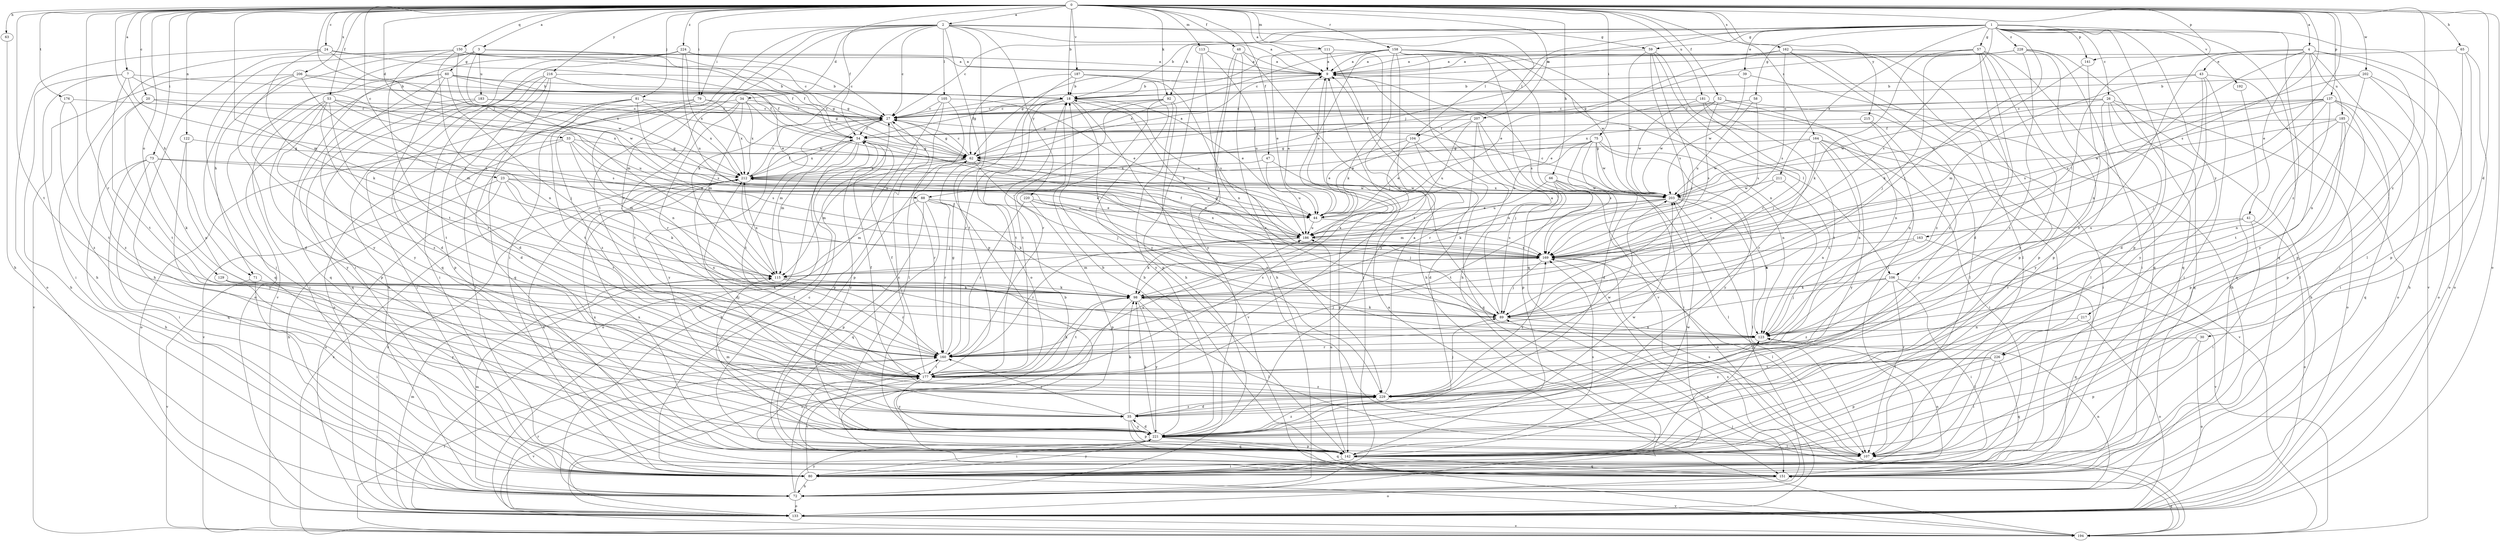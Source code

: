 strict digraph  {
0;
1;
2;
3;
4;
7;
9;
18;
20;
23;
24;
26;
27;
30;
33;
34;
35;
39;
41;
43;
44;
47;
48;
52;
53;
54;
57;
58;
59;
60;
62;
63;
65;
66;
71;
72;
73;
75;
79;
80;
81;
88;
89;
92;
98;
104;
105;
106;
107;
111;
113;
115;
122;
123;
129;
133;
137;
141;
142;
150;
151;
158;
160;
162;
163;
164;
169;
176;
177;
181;
183;
185;
186;
187;
192;
194;
202;
203;
206;
207;
211;
212;
215;
216;
217;
220;
221;
224;
226;
228;
229;
0 -> 2  [label=a];
0 -> 3  [label=a];
0 -> 4  [label=a];
0 -> 7  [label=a];
0 -> 9  [label=a];
0 -> 18  [label=b];
0 -> 20  [label=c];
0 -> 23  [label=c];
0 -> 24  [label=c];
0 -> 30  [label=d];
0 -> 33  [label=d];
0 -> 47  [label=f];
0 -> 48  [label=f];
0 -> 52  [label=f];
0 -> 53  [label=f];
0 -> 54  [label=f];
0 -> 63  [label=h];
0 -> 65  [label=h];
0 -> 66  [label=h];
0 -> 71  [label=h];
0 -> 73  [label=i];
0 -> 75  [label=i];
0 -> 79  [label=i];
0 -> 81  [label=j];
0 -> 88  [label=j];
0 -> 92  [label=k];
0 -> 111  [label=m];
0 -> 113  [label=m];
0 -> 115  [label=m];
0 -> 122  [label=n];
0 -> 129  [label=o];
0 -> 133  [label=o];
0 -> 137  [label=p];
0 -> 141  [label=p];
0 -> 150  [label=q];
0 -> 158  [label=r];
0 -> 160  [label=r];
0 -> 162  [label=s];
0 -> 163  [label=s];
0 -> 164  [label=s];
0 -> 169  [label=s];
0 -> 176  [label=t];
0 -> 177  [label=t];
0 -> 181  [label=u];
0 -> 187  [label=v];
0 -> 202  [label=w];
0 -> 206  [label=x];
0 -> 207  [label=x];
0 -> 215  [label=y];
0 -> 216  [label=y];
0 -> 224  [label=z];
0 -> 226  [label=z];
1 -> 18  [label=b];
1 -> 26  [label=c];
1 -> 27  [label=c];
1 -> 39  [label=e];
1 -> 57  [label=g];
1 -> 58  [label=g];
1 -> 59  [label=g];
1 -> 88  [label=j];
1 -> 89  [label=j];
1 -> 92  [label=k];
1 -> 104  [label=l];
1 -> 141  [label=p];
1 -> 142  [label=p];
1 -> 151  [label=q];
1 -> 169  [label=s];
1 -> 192  [label=v];
1 -> 194  [label=v];
1 -> 211  [label=x];
1 -> 217  [label=y];
1 -> 226  [label=z];
1 -> 228  [label=z];
2 -> 9  [label=a];
2 -> 27  [label=c];
2 -> 34  [label=d];
2 -> 59  [label=g];
2 -> 79  [label=i];
2 -> 80  [label=i];
2 -> 98  [label=k];
2 -> 104  [label=l];
2 -> 105  [label=l];
2 -> 133  [label=o];
2 -> 142  [label=p];
2 -> 160  [label=r];
2 -> 177  [label=t];
2 -> 220  [label=y];
3 -> 27  [label=c];
3 -> 60  [label=g];
3 -> 62  [label=g];
3 -> 71  [label=h];
3 -> 183  [label=u];
3 -> 212  [label=x];
3 -> 221  [label=y];
4 -> 41  [label=e];
4 -> 43  [label=e];
4 -> 80  [label=i];
4 -> 89  [label=j];
4 -> 106  [label=l];
4 -> 133  [label=o];
4 -> 142  [label=p];
4 -> 185  [label=u];
4 -> 221  [label=y];
4 -> 229  [label=z];
7 -> 18  [label=b];
7 -> 72  [label=h];
7 -> 80  [label=i];
7 -> 169  [label=s];
7 -> 177  [label=t];
7 -> 203  [label=w];
9 -> 18  [label=b];
9 -> 80  [label=i];
9 -> 106  [label=l];
9 -> 169  [label=s];
18 -> 27  [label=c];
18 -> 44  [label=e];
18 -> 54  [label=f];
18 -> 107  [label=l];
18 -> 160  [label=r];
18 -> 177  [label=t];
18 -> 186  [label=u];
18 -> 229  [label=z];
20 -> 27  [label=c];
20 -> 169  [label=s];
20 -> 177  [label=t];
20 -> 229  [label=z];
23 -> 44  [label=e];
23 -> 72  [label=h];
23 -> 98  [label=k];
23 -> 133  [label=o];
23 -> 160  [label=r];
23 -> 203  [label=w];
24 -> 9  [label=a];
24 -> 54  [label=f];
24 -> 72  [label=h];
24 -> 98  [label=k];
24 -> 133  [label=o];
24 -> 203  [label=w];
26 -> 27  [label=c];
26 -> 54  [label=f];
26 -> 72  [label=h];
26 -> 107  [label=l];
26 -> 133  [label=o];
26 -> 151  [label=q];
26 -> 203  [label=w];
26 -> 221  [label=y];
27 -> 54  [label=f];
27 -> 62  [label=g];
27 -> 115  [label=m];
27 -> 142  [label=p];
27 -> 177  [label=t];
27 -> 221  [label=y];
30 -> 133  [label=o];
30 -> 142  [label=p];
30 -> 160  [label=r];
33 -> 62  [label=g];
33 -> 115  [label=m];
33 -> 133  [label=o];
33 -> 169  [label=s];
33 -> 186  [label=u];
33 -> 194  [label=v];
34 -> 27  [label=c];
34 -> 44  [label=e];
34 -> 115  [label=m];
34 -> 133  [label=o];
34 -> 160  [label=r];
34 -> 177  [label=t];
34 -> 212  [label=x];
35 -> 98  [label=k];
35 -> 142  [label=p];
35 -> 151  [label=q];
35 -> 160  [label=r];
35 -> 221  [label=y];
35 -> 229  [label=z];
39 -> 18  [label=b];
39 -> 72  [label=h];
39 -> 203  [label=w];
41 -> 80  [label=i];
41 -> 133  [label=o];
41 -> 160  [label=r];
41 -> 186  [label=u];
43 -> 18  [label=b];
43 -> 35  [label=d];
43 -> 80  [label=i];
43 -> 115  [label=m];
43 -> 133  [label=o];
43 -> 221  [label=y];
44 -> 9  [label=a];
44 -> 169  [label=s];
44 -> 186  [label=u];
47 -> 142  [label=p];
47 -> 186  [label=u];
47 -> 212  [label=x];
48 -> 9  [label=a];
48 -> 72  [label=h];
48 -> 89  [label=j];
48 -> 221  [label=y];
48 -> 229  [label=z];
52 -> 27  [label=c];
52 -> 44  [label=e];
52 -> 80  [label=i];
52 -> 123  [label=n];
52 -> 169  [label=s];
52 -> 203  [label=w];
53 -> 27  [label=c];
53 -> 80  [label=i];
53 -> 160  [label=r];
53 -> 177  [label=t];
53 -> 186  [label=u];
53 -> 212  [label=x];
53 -> 221  [label=y];
53 -> 229  [label=z];
54 -> 62  [label=g];
54 -> 72  [label=h];
54 -> 115  [label=m];
54 -> 133  [label=o];
54 -> 212  [label=x];
54 -> 221  [label=y];
57 -> 9  [label=a];
57 -> 35  [label=d];
57 -> 89  [label=j];
57 -> 98  [label=k];
57 -> 142  [label=p];
57 -> 151  [label=q];
57 -> 221  [label=y];
57 -> 229  [label=z];
58 -> 27  [label=c];
58 -> 169  [label=s];
58 -> 186  [label=u];
59 -> 9  [label=a];
59 -> 80  [label=i];
59 -> 89  [label=j];
59 -> 160  [label=r];
59 -> 169  [label=s];
59 -> 203  [label=w];
60 -> 18  [label=b];
60 -> 35  [label=d];
60 -> 54  [label=f];
60 -> 62  [label=g];
60 -> 89  [label=j];
60 -> 133  [label=o];
60 -> 151  [label=q];
60 -> 221  [label=y];
62 -> 9  [label=a];
62 -> 27  [label=c];
62 -> 44  [label=e];
62 -> 89  [label=j];
62 -> 115  [label=m];
62 -> 160  [label=r];
62 -> 212  [label=x];
63 -> 72  [label=h];
65 -> 9  [label=a];
65 -> 107  [label=l];
65 -> 133  [label=o];
65 -> 142  [label=p];
66 -> 98  [label=k];
66 -> 107  [label=l];
66 -> 133  [label=o];
66 -> 177  [label=t];
66 -> 186  [label=u];
66 -> 203  [label=w];
71 -> 80  [label=i];
71 -> 98  [label=k];
71 -> 194  [label=v];
72 -> 18  [label=b];
72 -> 115  [label=m];
72 -> 123  [label=n];
72 -> 133  [label=o];
72 -> 169  [label=s];
72 -> 221  [label=y];
73 -> 44  [label=e];
73 -> 72  [label=h];
73 -> 80  [label=i];
73 -> 98  [label=k];
73 -> 151  [label=q];
73 -> 212  [label=x];
75 -> 35  [label=d];
75 -> 44  [label=e];
75 -> 62  [label=g];
75 -> 80  [label=i];
75 -> 123  [label=n];
75 -> 169  [label=s];
75 -> 186  [label=u];
75 -> 203  [label=w];
75 -> 221  [label=y];
79 -> 27  [label=c];
79 -> 80  [label=i];
79 -> 123  [label=n];
79 -> 212  [label=x];
79 -> 229  [label=z];
80 -> 27  [label=c];
80 -> 72  [label=h];
80 -> 177  [label=t];
80 -> 194  [label=v];
80 -> 212  [label=x];
80 -> 221  [label=y];
81 -> 27  [label=c];
81 -> 35  [label=d];
81 -> 80  [label=i];
81 -> 169  [label=s];
81 -> 177  [label=t];
81 -> 212  [label=x];
88 -> 44  [label=e];
88 -> 98  [label=k];
88 -> 115  [label=m];
88 -> 142  [label=p];
88 -> 151  [label=q];
88 -> 160  [label=r];
89 -> 9  [label=a];
89 -> 98  [label=k];
89 -> 123  [label=n];
92 -> 27  [label=c];
92 -> 62  [label=g];
92 -> 160  [label=r];
92 -> 177  [label=t];
92 -> 194  [label=v];
92 -> 221  [label=y];
98 -> 89  [label=j];
98 -> 107  [label=l];
98 -> 133  [label=o];
98 -> 169  [label=s];
98 -> 177  [label=t];
98 -> 221  [label=y];
104 -> 35  [label=d];
104 -> 44  [label=e];
104 -> 62  [label=g];
104 -> 151  [label=q];
104 -> 186  [label=u];
105 -> 27  [label=c];
105 -> 44  [label=e];
105 -> 107  [label=l];
105 -> 133  [label=o];
105 -> 142  [label=p];
106 -> 80  [label=i];
106 -> 89  [label=j];
106 -> 98  [label=k];
106 -> 107  [label=l];
106 -> 151  [label=q];
106 -> 229  [label=z];
107 -> 54  [label=f];
107 -> 169  [label=s];
107 -> 212  [label=x];
111 -> 9  [label=a];
111 -> 44  [label=e];
111 -> 72  [label=h];
111 -> 221  [label=y];
113 -> 9  [label=a];
113 -> 72  [label=h];
113 -> 123  [label=n];
113 -> 186  [label=u];
115 -> 98  [label=k];
115 -> 160  [label=r];
115 -> 212  [label=x];
122 -> 62  [label=g];
122 -> 123  [label=n];
122 -> 221  [label=y];
123 -> 160  [label=r];
129 -> 89  [label=j];
129 -> 98  [label=k];
129 -> 221  [label=y];
133 -> 115  [label=m];
133 -> 160  [label=r];
133 -> 194  [label=v];
133 -> 212  [label=x];
137 -> 27  [label=c];
137 -> 80  [label=i];
137 -> 89  [label=j];
137 -> 107  [label=l];
137 -> 142  [label=p];
137 -> 169  [label=s];
137 -> 177  [label=t];
137 -> 203  [label=w];
137 -> 212  [label=x];
141 -> 98  [label=k];
141 -> 123  [label=n];
142 -> 18  [label=b];
142 -> 80  [label=i];
142 -> 123  [label=n];
142 -> 151  [label=q];
142 -> 160  [label=r];
142 -> 169  [label=s];
142 -> 186  [label=u];
142 -> 203  [label=w];
142 -> 212  [label=x];
150 -> 9  [label=a];
150 -> 54  [label=f];
150 -> 62  [label=g];
150 -> 72  [label=h];
150 -> 80  [label=i];
150 -> 115  [label=m];
150 -> 123  [label=n];
150 -> 177  [label=t];
151 -> 123  [label=n];
151 -> 133  [label=o];
158 -> 9  [label=a];
158 -> 44  [label=e];
158 -> 62  [label=g];
158 -> 72  [label=h];
158 -> 98  [label=k];
158 -> 123  [label=n];
158 -> 151  [label=q];
158 -> 177  [label=t];
158 -> 194  [label=v];
158 -> 203  [label=w];
158 -> 212  [label=x];
160 -> 62  [label=g];
160 -> 177  [label=t];
160 -> 212  [label=x];
162 -> 9  [label=a];
162 -> 44  [label=e];
162 -> 80  [label=i];
162 -> 107  [label=l];
162 -> 142  [label=p];
162 -> 169  [label=s];
162 -> 229  [label=z];
163 -> 98  [label=k];
163 -> 169  [label=s];
163 -> 194  [label=v];
164 -> 62  [label=g];
164 -> 80  [label=i];
164 -> 123  [label=n];
164 -> 160  [label=r];
164 -> 194  [label=v];
164 -> 203  [label=w];
164 -> 221  [label=y];
169 -> 18  [label=b];
169 -> 54  [label=f];
169 -> 89  [label=j];
169 -> 107  [label=l];
169 -> 115  [label=m];
169 -> 212  [label=x];
176 -> 27  [label=c];
176 -> 177  [label=t];
176 -> 229  [label=z];
177 -> 9  [label=a];
177 -> 54  [label=f];
177 -> 98  [label=k];
177 -> 186  [label=u];
177 -> 194  [label=v];
177 -> 221  [label=y];
177 -> 229  [label=z];
181 -> 27  [label=c];
181 -> 89  [label=j];
181 -> 107  [label=l];
181 -> 177  [label=t];
181 -> 203  [label=w];
183 -> 27  [label=c];
183 -> 142  [label=p];
183 -> 151  [label=q];
183 -> 203  [label=w];
185 -> 54  [label=f];
185 -> 107  [label=l];
185 -> 123  [label=n];
185 -> 142  [label=p];
185 -> 151  [label=q];
185 -> 203  [label=w];
186 -> 62  [label=g];
186 -> 98  [label=k];
186 -> 160  [label=r];
186 -> 169  [label=s];
187 -> 18  [label=b];
187 -> 62  [label=g];
187 -> 142  [label=p];
187 -> 169  [label=s];
187 -> 177  [label=t];
192 -> 151  [label=q];
194 -> 9  [label=a];
194 -> 89  [label=j];
194 -> 151  [label=q];
194 -> 160  [label=r];
194 -> 212  [label=x];
202 -> 18  [label=b];
202 -> 72  [label=h];
202 -> 123  [label=n];
202 -> 133  [label=o];
202 -> 169  [label=s];
203 -> 27  [label=c];
203 -> 44  [label=e];
203 -> 72  [label=h];
203 -> 107  [label=l];
203 -> 115  [label=m];
203 -> 123  [label=n];
203 -> 186  [label=u];
203 -> 212  [label=x];
206 -> 18  [label=b];
206 -> 35  [label=d];
206 -> 54  [label=f];
206 -> 115  [label=m];
206 -> 151  [label=q];
206 -> 194  [label=v];
207 -> 44  [label=e];
207 -> 54  [label=f];
207 -> 89  [label=j];
207 -> 142  [label=p];
207 -> 160  [label=r];
207 -> 186  [label=u];
211 -> 123  [label=n];
211 -> 169  [label=s];
211 -> 203  [label=w];
212 -> 27  [label=c];
212 -> 35  [label=d];
212 -> 54  [label=f];
212 -> 89  [label=j];
212 -> 186  [label=u];
212 -> 203  [label=w];
215 -> 54  [label=f];
215 -> 123  [label=n];
215 -> 221  [label=y];
216 -> 18  [label=b];
216 -> 35  [label=d];
216 -> 44  [label=e];
216 -> 72  [label=h];
216 -> 80  [label=i];
216 -> 142  [label=p];
216 -> 151  [label=q];
217 -> 107  [label=l];
217 -> 123  [label=n];
217 -> 133  [label=o];
220 -> 44  [label=e];
220 -> 89  [label=j];
220 -> 123  [label=n];
220 -> 142  [label=p];
220 -> 160  [label=r];
221 -> 18  [label=b];
221 -> 27  [label=c];
221 -> 35  [label=d];
221 -> 80  [label=i];
221 -> 98  [label=k];
221 -> 107  [label=l];
221 -> 115  [label=m];
221 -> 142  [label=p];
221 -> 151  [label=q];
221 -> 203  [label=w];
221 -> 229  [label=z];
224 -> 9  [label=a];
224 -> 27  [label=c];
224 -> 80  [label=i];
224 -> 151  [label=q];
224 -> 186  [label=u];
224 -> 194  [label=v];
224 -> 212  [label=x];
226 -> 107  [label=l];
226 -> 142  [label=p];
226 -> 151  [label=q];
226 -> 177  [label=t];
226 -> 229  [label=z];
228 -> 9  [label=a];
228 -> 27  [label=c];
228 -> 62  [label=g];
228 -> 80  [label=i];
228 -> 142  [label=p];
228 -> 151  [label=q];
228 -> 229  [label=z];
229 -> 9  [label=a];
229 -> 35  [label=d];
229 -> 54  [label=f];
229 -> 89  [label=j];
229 -> 169  [label=s];
229 -> 203  [label=w];
}
